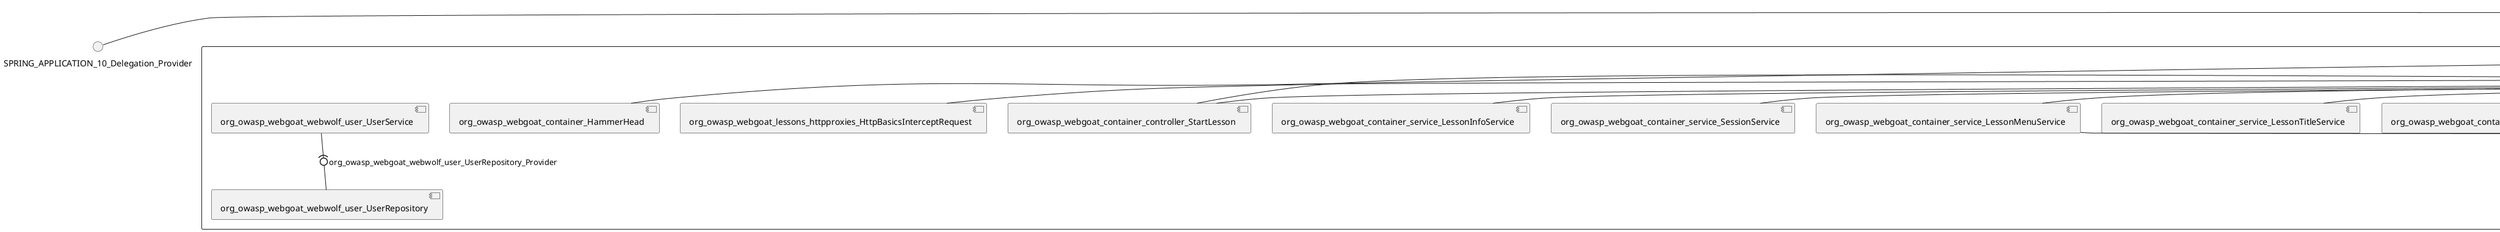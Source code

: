 @startuml
skinparam fixCircleLabelOverlapping true
skinparam componentStyle uml2
() SPRING_APPLICATION_10_Delegation_Provider
() SPRING_APPLICATION_11_Delegation_Provider
() SPRING_APPLICATION_12_Delegation_Provider
() SPRING_APPLICATION_13_Delegation_Provider
() SPRING_APPLICATION_14_Delegation_Provider
() SPRING_APPLICATION_15_Delegation_Provider
() SPRING_APPLICATION_16_Delegation_Provider
() SPRING_APPLICATION_2_Delegation_Provider
() SPRING_APPLICATION_3_Delegation_Provider
() SPRING_APPLICATION_4_Delegation_Provider
() SPRING_APPLICATION_5_Delegation_Provider
() SPRING_APPLICATION_6_Delegation_Provider
() SPRING_APPLICATION_7_Delegation_Provider
() SPRING_APPLICATION_8_Delegation_Provider
() SPRING_APPLICATION_9_Delegation_Provider
() SPRING_APPLICATION_BypassRestrictions_FieldRestrictions_POST_Delegation_Provider
() SPRING_APPLICATION_BypassRestrictions_frontendValidation_POST_Delegation_Provider
() SPRING_APPLICATION_ChromeDevTools_dummy_POST_Delegation_Provider
() SPRING_APPLICATION_ChromeDevTools_network_POST_Delegation_Provider
() SPRING_APPLICATION_CrossSiteScriptingStored_stored_xss_POST_Delegation_Provider
() SPRING_APPLICATION_CrossSiteScriptingStored_stored_xss_follow_up_POST_Delegation_Provider
() SPRING_APPLICATION_CrossSiteScripting_attack1_POST_Delegation_Provider
() SPRING_APPLICATION_CrossSiteScripting_attack3_POST_Delegation_Provider
() SPRING_APPLICATION_CrossSiteScripting_attack4_POST_Delegation_Provider
() SPRING_APPLICATION_CrossSiteScripting_attack5a_GET_Delegation_Provider
() SPRING_APPLICATION_CrossSiteScripting_attack6a_POST_Delegation_Provider
() SPRING_APPLICATION_CrossSiteScripting_dom_follow_up_POST_Delegation_Provider
() SPRING_APPLICATION_CrossSiteScripting_phone_home_xss_POST_Delegation_Provider
() SPRING_APPLICATION_CrossSiteScripting_quiz_GET_POST_Delegation_Provider
() SPRING_APPLICATION_Delegation_Provider
() SPRING_APPLICATION_GET_10_Delegation_Provider
() SPRING_APPLICATION_GET_11_Delegation_Provider
() SPRING_APPLICATION_GET_2_Delegation_Provider
() SPRING_APPLICATION_GET_3_Delegation_Provider
() SPRING_APPLICATION_GET_4_Delegation_Provider
() SPRING_APPLICATION_GET_5_Delegation_Provider
() SPRING_APPLICATION_GET_6_Delegation_Provider
() SPRING_APPLICATION_GET_7_Delegation_Provider
() SPRING_APPLICATION_GET_8_Delegation_Provider
() SPRING_APPLICATION_GET_9_Delegation_Provider
() SPRING_APPLICATION_GET_Delegation_Provider
() SPRING_APPLICATION_HtmlTampering_task_POST_Delegation_Provider
() SPRING_APPLICATION_HttpBasics_attack1_POST_Delegation_Provider
() SPRING_APPLICATION_HttpBasics_attack2_POST_Delegation_Provider
() SPRING_APPLICATION_IDOR_diff_attributes_POST_Delegation_Provider
() SPRING_APPLICATION_IDOR_login_POST_Delegation_Provider
() SPRING_APPLICATION_IDOR_profile_alt_path_POST_Delegation_Provider
() SPRING_APPLICATION_InsecureDeserialization_task_POST_Delegation_Provider
() SPRING_APPLICATION_InsecureLogin_Delegation_Provider
() SPRING_APPLICATION_JWT_decode_POST_Delegation_Provider
() SPRING_APPLICATION_JWT_jku_Delegation_Provider
() SPRING_APPLICATION_JWT_kid_Delegation_Provider
() SPRING_APPLICATION_JWT_quiz_GET_POST_Delegation_Provider
() SPRING_APPLICATION_JWT_refresh_Delegation_Provider
() SPRING_APPLICATION_JWT_secret_POST_Delegation_Provider
() SPRING_APPLICATION_JWT_votings_Delegation_Provider
() SPRING_APPLICATION_LogSpoofing_log_bleeding_POST_Delegation_Provider
() SPRING_APPLICATION_LogSpoofing_log_spoofing_POST_Delegation_Provider
() SPRING_APPLICATION_POST_10_Delegation_Provider
() SPRING_APPLICATION_POST_11_Delegation_Provider
() SPRING_APPLICATION_POST_12_Delegation_Provider
() SPRING_APPLICATION_POST_13_Delegation_Provider
() SPRING_APPLICATION_POST_14_Delegation_Provider
() SPRING_APPLICATION_POST_15_Delegation_Provider
() SPRING_APPLICATION_POST_16_Delegation_Provider
() SPRING_APPLICATION_POST_17_Delegation_Provider
() SPRING_APPLICATION_POST_18_Delegation_Provider
() SPRING_APPLICATION_POST_2_Delegation_Provider
() SPRING_APPLICATION_POST_3_Delegation_Provider
() SPRING_APPLICATION_POST_4_Delegation_Provider
() SPRING_APPLICATION_POST_5_Delegation_Provider
() SPRING_APPLICATION_POST_6_Delegation_Provider
() SPRING_APPLICATION_POST_7_Delegation_Provider
() SPRING_APPLICATION_POST_8_Delegation_Provider
() SPRING_APPLICATION_POST_9_Delegation_Provider
() SPRING_APPLICATION_POST_Delegation_Provider
() SPRING_APPLICATION_PUT_Delegation_Provider
() SPRING_APPLICATION_PasswordReset_ForgotPassword_create_password_reset_link_POST_Delegation_Provider
() SPRING_APPLICATION_PasswordReset_SecurityQuestions_POST_Delegation_Provider
() SPRING_APPLICATION_PasswordReset_reset_Delegation_Provider
() SPRING_APPLICATION_PasswordReset_simple_mail_reset_POST_Delegation_Provider
() SPRING_APPLICATION_PathTraversal_profile_picture_GET_Delegation_Provider
() SPRING_APPLICATION_PathTraversal_profile_picture_fix_GET_Delegation_Provider
() SPRING_APPLICATION_PathTraversal_profile_upload_POST_Delegation_Provider
() SPRING_APPLICATION_PathTraversal_profile_upload_fix_POST_Delegation_Provider
() SPRING_APPLICATION_PathTraversal_profile_upload_remove_user_input_POST_Delegation_Provider
() SPRING_APPLICATION_PathTraversal_random_POST_Delegation_Provider
() SPRING_APPLICATION_PathTraversal_random_picture_GET_Delegation_Provider
() SPRING_APPLICATION_PathTraversal_zip_slip_Delegation_Provider
() SPRING_APPLICATION_SSRF_task1_POST_Delegation_Provider
() SPRING_APPLICATION_SSRF_task2_POST_Delegation_Provider
() SPRING_APPLICATION_SecurePasswords_assignment_POST_Delegation_Provider
() SPRING_APPLICATION_SqlInjectionAdvanced_attack6a_POST_Delegation_Provider
() SPRING_APPLICATION_SqlInjectionAdvanced_attack6b_POST_Delegation_Provider
() SPRING_APPLICATION_SqlInjectionAdvanced_challenge_Login_POST_Delegation_Provider
() SPRING_APPLICATION_SqlInjectionAdvanced_challenge_PUT_Delegation_Provider
() SPRING_APPLICATION_SqlInjectionAdvanced_quiz_GET_POST_Delegation_Provider
() SPRING_APPLICATION_SqlInjectionMitigations_attack10a_POST_Delegation_Provider
() SPRING_APPLICATION_SqlInjectionMitigations_attack10b_POST_Delegation_Provider
() SPRING_APPLICATION_SqlInjectionMitigations_attack12a_POST_Delegation_Provider
() SPRING_APPLICATION_SqlInjectionMitigations_servers_GET_Delegation_Provider
() SPRING_APPLICATION_SqlInjection_assignment5a_POST_Delegation_Provider
() SPRING_APPLICATION_SqlInjection_assignment5b_POST_Delegation_Provider
() SPRING_APPLICATION_SqlInjection_attack10_POST_Delegation_Provider
() SPRING_APPLICATION_SqlInjection_attack2_POST_Delegation_Provider
() SPRING_APPLICATION_SqlInjection_attack3_POST_Delegation_Provider
() SPRING_APPLICATION_SqlInjection_attack4_POST_Delegation_Provider
() SPRING_APPLICATION_SqlInjection_attack5_POST_Delegation_Provider
() SPRING_APPLICATION_SqlInjection_attack8_POST_Delegation_Provider
() SPRING_APPLICATION_SqlInjection_attack9_POST_Delegation_Provider
() SPRING_APPLICATION_SqlOnlyInputValidationOnKeywords_attack_POST_Delegation_Provider
() SPRING_APPLICATION_SqlOnlyInputValidation_attack_POST_Delegation_Provider
() SPRING_APPLICATION_VulnerableComponents_attack1_POST_Delegation_Provider
() SPRING_APPLICATION_WebWolf_GET_Delegation_Provider
() SPRING_APPLICATION_WebWolf_landing_Delegation_Provider
() SPRING_APPLICATION_WebWolf_mail_Delegation_Provider
() SPRING_APPLICATION_challenge_1_POST_Delegation_Provider
() SPRING_APPLICATION_challenge_5_POST_Delegation_Provider
() SPRING_APPLICATION_challenge_7_Delegation_Provider
() SPRING_APPLICATION_challenge_8_Delegation_Provider
() SPRING_APPLICATION_challenge_logo_Delegation_Provider
() SPRING_APPLICATION_cia_quiz_GET_POST_Delegation_Provider
() SPRING_APPLICATION_clientSideFiltering_attack1_POST_Delegation_Provider
() SPRING_APPLICATION_clientSideFiltering_challenge_store_coupons_GET_Delegation_Provider
() SPRING_APPLICATION_clientSideFiltering_getItForFree_POST_Delegation_Provider
() SPRING_APPLICATION_clientSideFiltering_salaries_GET_Delegation_Provider
() SPRING_APPLICATION_crypto_encoding_basic_auth_POST_Delegation_Provider
() SPRING_APPLICATION_crypto_encoding_xor_POST_Delegation_Provider
() SPRING_APPLICATION_crypto_hashing_POST_Delegation_Provider
() SPRING_APPLICATION_crypto_secure_defaults_POST_Delegation_Provider
() SPRING_APPLICATION_crypto_signing_verify_POST_Delegation_Provider
() SPRING_APPLICATION_csrf_feedback_message_POST_Delegation_Provider
() SPRING_APPLICATION_csrf_review_POST_Delegation_Provider
() SPRING_APPLICATION_files_GET_Delegation_Provider
() SPRING_APPLICATION_fileupload_POST_Delegation_Provider
() SPRING_APPLICATION_jwt_Delegation_Provider
() SPRING_APPLICATION_landing_Delegation_Provider
() SPRING_APPLICATION_lesson_template_Delegation_Provider
() SPRING_APPLICATION_login_oauth_mvc_GET_Delegation_Provider
() SPRING_APPLICATION_mail_DELETE_GET_POST_Delegation_Provider
() SPRING_APPLICATION_register_mvc_POST_Delegation_Provider
() SPRING_APPLICATION_registration_GET_Delegation_Provider
() SPRING_APPLICATION_requests_GET_Delegation_Provider
() SPRING_APPLICATION_scoreboard_data_GET_Delegation_Provider
() SPRING_APPLICATION_server_directory_GET_Delegation_Provider
() SPRING_APPLICATION_service_debug_labels_mvc_Delegation_Provider
() SPRING_APPLICATION_service_lessonoverview_mvc_Delegation_Provider
() SPRING_APPLICATION_xxe_comments_GET_Delegation_Provider
rectangle System {
[org_owasp_webgoat_container_HammerHead] [[webgoat-webgoat.repository#_Gcv5WGkhEe-HMb5W95g4mw]]
[org_owasp_webgoat_container_WebWolfRedirect] [[webgoat-webgoat.repository#_Gcv5WGkhEe-HMb5W95g4mw]]
[org_owasp_webgoat_container_controller_StartLesson] [[webgoat-webgoat.repository#_Gcv5WGkhEe-HMb5W95g4mw]]
[org_owasp_webgoat_container_controller_Welcome] [[webgoat-webgoat.repository#_Gcv5WGkhEe-HMb5W95g4mw]]
[org_owasp_webgoat_container_i18n_PluginMessages_Provider] [[webgoat-webgoat.repository#_Gcv5WGkhEe-HMb5W95g4mw]]
[org_owasp_webgoat_container_report_ReportCardController] [[webgoat-webgoat.repository#_Gcv5WGkhEe-HMb5W95g4mw]]
[org_owasp_webgoat_container_service_EnvironmentService] [[webgoat-webgoat.repository#_Gcv5WGkhEe-HMb5W95g4mw]]
[org_owasp_webgoat_container_service_HintService] [[webgoat-webgoat.repository#_Gcv5WGkhEe-HMb5W95g4mw]]
[org_owasp_webgoat_container_service_LabelDebugService] [[webgoat-webgoat.repository#_Gcv5WGkhEe-HMb5W95g4mw]]
[org_owasp_webgoat_container_service_LabelService] [[webgoat-webgoat.repository#_Gcv5WGkhEe-HMb5W95g4mw]]
[org_owasp_webgoat_container_service_LessonInfoService] [[webgoat-webgoat.repository#_Gcv5WGkhEe-HMb5W95g4mw]]
[org_owasp_webgoat_container_service_LessonMenuService] [[webgoat-webgoat.repository#_Gcv5WGkhEe-HMb5W95g4mw]]
[org_owasp_webgoat_container_service_LessonProgressService] [[webgoat-webgoat.repository#_Gcv5WGkhEe-HMb5W95g4mw]]
[org_owasp_webgoat_container_service_LessonTitleService] [[webgoat-webgoat.repository#_Gcv5WGkhEe-HMb5W95g4mw]]
[org_owasp_webgoat_container_service_RestartLessonService] [[webgoat-webgoat.repository#_Gcv5WGkhEe-HMb5W95g4mw]]
[org_owasp_webgoat_container_service_SessionService] [[webgoat-webgoat.repository#_Gcv5WGkhEe-HMb5W95g4mw]]
[org_owasp_webgoat_container_session_UserSessionData_Provider] [[webgoat-webgoat.repository#_Gcv5WGkhEe-HMb5W95g4mw]]
[org_owasp_webgoat_container_session_WebSession_Provider] [[webgoat-webgoat.repository#_Gcv5WGkhEe-HMb5W95g4mw]]
[org_owasp_webgoat_container_users_RegistrationController] [[webgoat-webgoat.repository#_Gcv5WGkhEe-HMb5W95g4mw]]
[org_owasp_webgoat_container_users_Scoreboard] [[webgoat-webgoat.repository#_Gcv5WGkhEe-HMb5W95g4mw]]
[org_owasp_webgoat_container_users_UserProgressRepository] [[webgoat-webgoat.repository#_Gcv5WGkhEe-HMb5W95g4mw]]
[org_owasp_webgoat_container_users_UserRepository] [[webgoat-webgoat.repository#_Gcv5WGkhEe-HMb5W95g4mw]]
[org_owasp_webgoat_container_users_UserService] [[webgoat-webgoat.repository#_Gcv5WGkhEe-HMb5W95g4mw]]
[org_owasp_webgoat_lessons_authbypass_VerifyAccount] [[webgoat-webgoat.repository#_Gcv5WGkhEe-HMb5W95g4mw]]
[org_owasp_webgoat_lessons_bypassrestrictions_BypassRestrictionsFieldRestrictions] [[webgoat-webgoat.repository#_Gcv5WGkhEe-HMb5W95g4mw]]
[org_owasp_webgoat_lessons_bypassrestrictions_BypassRestrictionsFrontendValidation] [[webgoat-webgoat.repository#_Gcv5WGkhEe-HMb5W95g4mw]]
[org_owasp_webgoat_lessons_challenges_FlagController] [[webgoat-webgoat.repository#_Gcv5WGkhEe-HMb5W95g4mw]]
[org_owasp_webgoat_lessons_challenges_challenge1_Assignment1] [[webgoat-webgoat.repository#_Gcv5WGkhEe-HMb5W95g4mw]]
[org_owasp_webgoat_lessons_challenges_challenge1_ImageServlet] [[webgoat-webgoat.repository#_Gcv5WGkhEe-HMb5W95g4mw]]
[org_owasp_webgoat_lessons_challenges_challenge5_Assignment5] [[webgoat-webgoat.repository#_Gcv5WGkhEe-HMb5W95g4mw]]
[org_owasp_webgoat_lessons_challenges_challenge7_Assignment7] [[webgoat-webgoat.repository#_Gcv5WGkhEe-HMb5W95g4mw]]
[org_owasp_webgoat_lessons_challenges_challenge8_Assignment8] [[webgoat-webgoat.repository#_Gcv5WGkhEe-HMb5W95g4mw]]
[org_owasp_webgoat_lessons_chromedevtools_NetworkDummy] [[webgoat-webgoat.repository#_Gcv5WGkhEe-HMb5W95g4mw]]
[org_owasp_webgoat_lessons_chromedevtools_NetworkLesson] [[webgoat-webgoat.repository#_Gcv5WGkhEe-HMb5W95g4mw]]
[org_owasp_webgoat_lessons_cia_CIAQuiz] [[webgoat-webgoat.repository#_Gcv5WGkhEe-HMb5W95g4mw]]
[org_owasp_webgoat_lessons_clientsidefiltering_ClientSideFilteringAssignment] [[webgoat-webgoat.repository#_Gcv5WGkhEe-HMb5W95g4mw]]
[org_owasp_webgoat_lessons_clientsidefiltering_ClientSideFilteringFreeAssignment] [[webgoat-webgoat.repository#_Gcv5WGkhEe-HMb5W95g4mw]]
[org_owasp_webgoat_lessons_clientsidefiltering_Salaries] [[webgoat-webgoat.repository#_Gcv5WGkhEe-HMb5W95g4mw]]
[org_owasp_webgoat_lessons_clientsidefiltering_ShopEndpoint] [[webgoat-webgoat.repository#_Gcv5WGkhEe-HMb5W95g4mw]]
[org_owasp_webgoat_lessons_cryptography_EncodingAssignment] [[webgoat-webgoat.repository#_Gcv5WGkhEe-HMb5W95g4mw]]
[org_owasp_webgoat_lessons_cryptography_HashingAssignment] [[webgoat-webgoat.repository#_Gcv5WGkhEe-HMb5W95g4mw]]
[org_owasp_webgoat_lessons_cryptography_SecureDefaultsAssignment] [[webgoat-webgoat.repository#_Gcv5WGkhEe-HMb5W95g4mw]]
[org_owasp_webgoat_lessons_cryptography_SigningAssignment] [[webgoat-webgoat.repository#_Gcv5WGkhEe-HMb5W95g4mw]]
[org_owasp_webgoat_lessons_cryptography_XOREncodingAssignment] [[webgoat-webgoat.repository#_Gcv5WGkhEe-HMb5W95g4mw]]
[org_owasp_webgoat_lessons_csrf_CSRFConfirmFlag1] [[webgoat-webgoat.repository#_Gcv5WGkhEe-HMb5W95g4mw]]
[org_owasp_webgoat_lessons_csrf_CSRFFeedback] [[webgoat-webgoat.repository#_Gcv5WGkhEe-HMb5W95g4mw]]
[org_owasp_webgoat_lessons_csrf_CSRFGetFlag] [[webgoat-webgoat.repository#_Gcv5WGkhEe-HMb5W95g4mw]]
[org_owasp_webgoat_lessons_csrf_CSRFLogin] [[webgoat-webgoat.repository#_Gcv5WGkhEe-HMb5W95g4mw]]
[org_owasp_webgoat_lessons_csrf_ForgedReviews] [[webgoat-webgoat.repository#_Gcv5WGkhEe-HMb5W95g4mw]]
[org_owasp_webgoat_lessons_csrf_ObjectMapper_Provider] [[webgoat-webgoat.repository#_Gcv5WGkhEe-HMb5W95g4mw]]
[org_owasp_webgoat_lessons_deserialization_InsecureDeserializationTask] [[webgoat-webgoat.repository#_Gcv5WGkhEe-HMb5W95g4mw]]
[org_owasp_webgoat_lessons_hijacksession_HijackSessionAssignment] [[webgoat-webgoat.repository#_Gcv5WGkhEe-HMb5W95g4mw]]
[org_owasp_webgoat_lessons_hijacksession_cas_HijackSessionAuthenticationProvider] [[webgoat-webgoat.repository#_Gcv5WGkhEe-HMb5W95g4mw]]
[org_owasp_webgoat_lessons_htmltampering_HtmlTamperingTask] [[webgoat-webgoat.repository#_Gcv5WGkhEe-HMb5W95g4mw]]
[org_owasp_webgoat_lessons_httpbasics_HttpBasicsLesson] [[webgoat-webgoat.repository#_Gcv5WGkhEe-HMb5W95g4mw]]
[org_owasp_webgoat_lessons_httpbasics_HttpBasicsQuiz] [[webgoat-webgoat.repository#_Gcv5WGkhEe-HMb5W95g4mw]]
[org_owasp_webgoat_lessons_httpproxies_HttpBasicsInterceptRequest] [[webgoat-webgoat.repository#_Gcv5WGkhEe-HMb5W95g4mw]]
[org_owasp_webgoat_lessons_idor_IDORDiffAttributes] [[webgoat-webgoat.repository#_Gcv5WGkhEe-HMb5W95g4mw]]
[org_owasp_webgoat_lessons_idor_IDOREditOtherProfile] [[webgoat-webgoat.repository#_Gcv5WGkhEe-HMb5W95g4mw]]
[org_owasp_webgoat_lessons_idor_IDORLogin] [[webgoat-webgoat.repository#_Gcv5WGkhEe-HMb5W95g4mw]]
[org_owasp_webgoat_lessons_idor_IDORViewOtherProfile] [[webgoat-webgoat.repository#_Gcv5WGkhEe-HMb5W95g4mw]]
[org_owasp_webgoat_lessons_idor_IDORViewOwnProfile] [[webgoat-webgoat.repository#_Gcv5WGkhEe-HMb5W95g4mw]]
[org_owasp_webgoat_lessons_idor_IDORViewOwnProfileAltUrl] [[webgoat-webgoat.repository#_Gcv5WGkhEe-HMb5W95g4mw]]
[org_owasp_webgoat_lessons_insecurelogin_InsecureLoginTask] [[webgoat-webgoat.repository#_Gcv5WGkhEe-HMb5W95g4mw]]
[org_owasp_webgoat_lessons_jwt_JWTDecodeEndpoint] [[webgoat-webgoat.repository#_Gcv5WGkhEe-HMb5W95g4mw]]
[org_owasp_webgoat_lessons_jwt_JWTQuiz] [[webgoat-webgoat.repository#_Gcv5WGkhEe-HMb5W95g4mw]]
[org_owasp_webgoat_lessons_jwt_JWTRefreshEndpoint] [[webgoat-webgoat.repository#_Gcv5WGkhEe-HMb5W95g4mw]]
[org_owasp_webgoat_lessons_jwt_JWTSecretKeyEndpoint] [[webgoat-webgoat.repository#_Gcv5WGkhEe-HMb5W95g4mw]]
[org_owasp_webgoat_lessons_jwt_JWTVotesEndpoint] [[webgoat-webgoat.repository#_Gcv5WGkhEe-HMb5W95g4mw]]
[org_owasp_webgoat_lessons_jwt_claimmisuse_JWTHeaderJKUEndpoint] [[webgoat-webgoat.repository#_Gcv5WGkhEe-HMb5W95g4mw]]
[org_owasp_webgoat_lessons_jwt_claimmisuse_JWTHeaderKIDEndpoint] [[webgoat-webgoat.repository#_Gcv5WGkhEe-HMb5W95g4mw]]
[org_owasp_webgoat_lessons_lessontemplate_SampleAttack] [[webgoat-webgoat.repository#_Gcv5WGkhEe-HMb5W95g4mw]]
[org_owasp_webgoat_lessons_logging_LogBleedingTask] [[webgoat-webgoat.repository#_Gcv5WGkhEe-HMb5W95g4mw]]
[org_owasp_webgoat_lessons_logging_LogSpoofingTask] [[webgoat-webgoat.repository#_Gcv5WGkhEe-HMb5W95g4mw]]
[org_owasp_webgoat_lessons_missingac_MissingFunctionACHiddenMenus] [[webgoat-webgoat.repository#_Gcv5WGkhEe-HMb5W95g4mw]]
[org_owasp_webgoat_lessons_missingac_MissingFunctionACUsers] [[webgoat-webgoat.repository#_Gcv5WGkhEe-HMb5W95g4mw]]
[org_owasp_webgoat_lessons_missingac_MissingFunctionACYourHash] [[webgoat-webgoat.repository#_Gcv5WGkhEe-HMb5W95g4mw]]
[org_owasp_webgoat_lessons_missingac_MissingFunctionACYourHashAdmin] [[webgoat-webgoat.repository#_Gcv5WGkhEe-HMb5W95g4mw]]
[org_owasp_webgoat_lessons_passwordreset_QuestionsAssignment] [[webgoat-webgoat.repository#_Gcv5WGkhEe-HMb5W95g4mw]]
[org_owasp_webgoat_lessons_passwordreset_ResetLinkAssignment] [[webgoat-webgoat.repository#_Gcv5WGkhEe-HMb5W95g4mw]]
[org_owasp_webgoat_lessons_passwordreset_ResetLinkAssignmentForgotPassword] [[webgoat-webgoat.repository#_Gcv5WGkhEe-HMb5W95g4mw]]
[org_owasp_webgoat_lessons_passwordreset_SecurityQuestionAssignment] [[webgoat-webgoat.repository#_Gcv5WGkhEe-HMb5W95g4mw]]
[org_owasp_webgoat_lessons_passwordreset_SimpleMailAssignment] [[webgoat-webgoat.repository#_Gcv5WGkhEe-HMb5W95g4mw]]
[org_owasp_webgoat_lessons_passwordreset_TriedQuestions] [[webgoat-webgoat.repository#_Gcv5WGkhEe-HMb5W95g4mw]]
[org_owasp_webgoat_lessons_pathtraversal_ProfileUpload] [[webgoat-webgoat.repository#_Gcv5WGkhEe-HMb5W95g4mw]]
[org_owasp_webgoat_lessons_pathtraversal_ProfileUploadFix] [[webgoat-webgoat.repository#_Gcv5WGkhEe-HMb5W95g4mw]]
[org_owasp_webgoat_lessons_pathtraversal_ProfileUploadRemoveUserInput] [[webgoat-webgoat.repository#_Gcv5WGkhEe-HMb5W95g4mw]]
[org_owasp_webgoat_lessons_pathtraversal_ProfileUploadRetrieval] [[webgoat-webgoat.repository#_Gcv5WGkhEe-HMb5W95g4mw]]
[org_owasp_webgoat_lessons_pathtraversal_ProfileZipSlip] [[webgoat-webgoat.repository#_Gcv5WGkhEe-HMb5W95g4mw]]
[org_owasp_webgoat_lessons_securepasswords_SecurePasswordsAssignment] [[webgoat-webgoat.repository#_Gcv5WGkhEe-HMb5W95g4mw]]
[org_owasp_webgoat_lessons_spoofcookie_SpoofCookieAssignment] [[webgoat-webgoat.repository#_Gcv5WGkhEe-HMb5W95g4mw]]
[org_owasp_webgoat_lessons_sqlinjection_advanced_SqlInjectionChallenge] [[webgoat-webgoat.repository#_Gcv5WGkhEe-HMb5W95g4mw]]
[org_owasp_webgoat_lessons_sqlinjection_advanced_SqlInjectionChallengeLogin] [[webgoat-webgoat.repository#_Gcv5WGkhEe-HMb5W95g4mw]]
[org_owasp_webgoat_lessons_sqlinjection_advanced_SqlInjectionLesson6a] [[webgoat-webgoat.repository#_Gcv5WGkhEe-HMb5W95g4mw]]
[org_owasp_webgoat_lessons_sqlinjection_advanced_SqlInjectionLesson6b] [[webgoat-webgoat.repository#_Gcv5WGkhEe-HMb5W95g4mw]]
[org_owasp_webgoat_lessons_sqlinjection_advanced_SqlInjectionQuiz] [[webgoat-webgoat.repository#_Gcv5WGkhEe-HMb5W95g4mw]]
[org_owasp_webgoat_lessons_sqlinjection_introduction_SqlInjectionLesson10] [[webgoat-webgoat.repository#_Gcv5WGkhEe-HMb5W95g4mw]]
[org_owasp_webgoat_lessons_sqlinjection_introduction_SqlInjectionLesson2] [[webgoat-webgoat.repository#_Gcv5WGkhEe-HMb5W95g4mw]]
[org_owasp_webgoat_lessons_sqlinjection_introduction_SqlInjectionLesson3] [[webgoat-webgoat.repository#_Gcv5WGkhEe-HMb5W95g4mw]]
[org_owasp_webgoat_lessons_sqlinjection_introduction_SqlInjectionLesson4] [[webgoat-webgoat.repository#_Gcv5WGkhEe-HMb5W95g4mw]]
[org_owasp_webgoat_lessons_sqlinjection_introduction_SqlInjectionLesson5] [[webgoat-webgoat.repository#_Gcv5WGkhEe-HMb5W95g4mw]]
[org_owasp_webgoat_lessons_sqlinjection_introduction_SqlInjectionLesson5a] [[webgoat-webgoat.repository#_Gcv5WGkhEe-HMb5W95g4mw]]
[org_owasp_webgoat_lessons_sqlinjection_introduction_SqlInjectionLesson5b] [[webgoat-webgoat.repository#_Gcv5WGkhEe-HMb5W95g4mw]]
[org_owasp_webgoat_lessons_sqlinjection_introduction_SqlInjectionLesson8] [[webgoat-webgoat.repository#_Gcv5WGkhEe-HMb5W95g4mw]]
[org_owasp_webgoat_lessons_sqlinjection_introduction_SqlInjectionLesson9] [[webgoat-webgoat.repository#_Gcv5WGkhEe-HMb5W95g4mw]]
[org_owasp_webgoat_lessons_sqlinjection_mitigation_Servers] [[webgoat-webgoat.repository#_Gcv5WGkhEe-HMb5W95g4mw]]
[org_owasp_webgoat_lessons_sqlinjection_mitigation_SqlInjectionLesson10a] [[webgoat-webgoat.repository#_Gcv5WGkhEe-HMb5W95g4mw]]
[org_owasp_webgoat_lessons_sqlinjection_mitigation_SqlInjectionLesson10b] [[webgoat-webgoat.repository#_Gcv5WGkhEe-HMb5W95g4mw]]
[org_owasp_webgoat_lessons_sqlinjection_mitigation_SqlInjectionLesson13] [[webgoat-webgoat.repository#_Gcv5WGkhEe-HMb5W95g4mw]]
[org_owasp_webgoat_lessons_sqlinjection_mitigation_SqlOnlyInputValidation] [[webgoat-webgoat.repository#_Gcv5WGkhEe-HMb5W95g4mw]]
[org_owasp_webgoat_lessons_sqlinjection_mitigation_SqlOnlyInputValidationOnKeywords] [[webgoat-webgoat.repository#_Gcv5WGkhEe-HMb5W95g4mw]]
[org_owasp_webgoat_lessons_ssrf_SSRFTask1] [[webgoat-webgoat.repository#_Gcv5WGkhEe-HMb5W95g4mw]]
[org_owasp_webgoat_lessons_ssrf_SSRFTask2] [[webgoat-webgoat.repository#_Gcv5WGkhEe-HMb5W95g4mw]]
[org_owasp_webgoat_lessons_vulnerablecomponents_VulnerableComponentsLesson] [[webgoat-webgoat.repository#_Gcv5WGkhEe-HMb5W95g4mw]]
[org_owasp_webgoat_lessons_webwolfintroduction_LandingAssignment] [[webgoat-webgoat.repository#_Gcv5WGkhEe-HMb5W95g4mw]]
[org_owasp_webgoat_lessons_webwolfintroduction_MailAssignment] [[webgoat-webgoat.repository#_Gcv5WGkhEe-HMb5W95g4mw]]
[org_owasp_webgoat_lessons_xss_CrossSiteScriptingLesson1] [[webgoat-webgoat.repository#_Gcv5WGkhEe-HMb5W95g4mw]]
[org_owasp_webgoat_lessons_xss_CrossSiteScriptingLesson3] [[webgoat-webgoat.repository#_Gcv5WGkhEe-HMb5W95g4mw]]
[org_owasp_webgoat_lessons_xss_CrossSiteScriptingLesson4] [[webgoat-webgoat.repository#_Gcv5WGkhEe-HMb5W95g4mw]]
[org_owasp_webgoat_lessons_xss_CrossSiteScriptingLesson5a] [[webgoat-webgoat.repository#_Gcv5WGkhEe-HMb5W95g4mw]]
[org_owasp_webgoat_lessons_xss_CrossSiteScriptingLesson6a] [[webgoat-webgoat.repository#_Gcv5WGkhEe-HMb5W95g4mw]]
[org_owasp_webgoat_lessons_xss_CrossSiteScriptingQuiz] [[webgoat-webgoat.repository#_Gcv5WGkhEe-HMb5W95g4mw]]
[org_owasp_webgoat_lessons_xss_DOMCrossSiteScripting] [[webgoat-webgoat.repository#_Gcv5WGkhEe-HMb5W95g4mw]]
[org_owasp_webgoat_lessons_xss_DOMCrossSiteScriptingVerifier] [[webgoat-webgoat.repository#_Gcv5WGkhEe-HMb5W95g4mw]]
[org_owasp_webgoat_lessons_xss_stored_StoredCrossSiteScriptingVerifier] [[webgoat-webgoat.repository#_Gcv5WGkhEe-HMb5W95g4mw]]
[org_owasp_webgoat_lessons_xss_stored_StoredXssComments] [[webgoat-webgoat.repository#_Gcv5WGkhEe-HMb5W95g4mw]]
[org_owasp_webgoat_lessons_xxe_BlindSendFileAssignment] [[webgoat-webgoat.repository#_Gcv5WGkhEe-HMb5W95g4mw]]
[org_owasp_webgoat_lessons_xxe_CommentsCache] [[webgoat-webgoat.repository#_Gcv5WGkhEe-HMb5W95g4mw]]
[org_owasp_webgoat_lessons_xxe_CommentsEndpoint] [[webgoat-webgoat.repository#_Gcv5WGkhEe-HMb5W95g4mw]]
[org_owasp_webgoat_lessons_xxe_ContentTypeAssignment] [[webgoat-webgoat.repository#_Gcv5WGkhEe-HMb5W95g4mw]]
[org_owasp_webgoat_lessons_xxe_SimpleXXE] [[webgoat-webgoat.repository#_Gcv5WGkhEe-HMb5W95g4mw]]
[org_owasp_webgoat_webwolf_FileServer] [[webgoat-webgoat.repository#_Gcv5WGkhEe-HMb5W95g4mw]]
[org_owasp_webgoat_webwolf_jwt_JWTController] [[webgoat-webgoat.repository#_Gcv5WGkhEe-HMb5W95g4mw]]
[org_owasp_webgoat_webwolf_mailbox_MailboxController] [[webgoat-webgoat.repository#_Gcv5WGkhEe-HMb5W95g4mw]]
[org_owasp_webgoat_webwolf_mailbox_MailboxRepository] [[webgoat-webgoat.repository#_Gcv5WGkhEe-HMb5W95g4mw]]
[org_owasp_webgoat_webwolf_requests_LandingPage] [[webgoat-webgoat.repository#_Gcv5WGkhEe-HMb5W95g4mw]]
[org_owasp_webgoat_webwolf_requests_Requests] [[webgoat-webgoat.repository#_Gcv5WGkhEe-HMb5W95g4mw]]
[org_owasp_webgoat_webwolf_user_UserRepository] [[webgoat-webgoat.repository#_Gcv5WGkhEe-HMb5W95g4mw]]
[org_owasp_webgoat_webwolf_user_UserService] [[webgoat-webgoat.repository#_Gcv5WGkhEe-HMb5W95g4mw]]
port SPRING_APPLICATION_10_Provider
SPRING_APPLICATION_10_Delegation_Provider - SPRING_APPLICATION_10_Provider
SPRING_APPLICATION_10_Provider - [org_owasp_webgoat_container_controller_StartLesson]
port SPRING_APPLICATION_11_Provider
SPRING_APPLICATION_11_Delegation_Provider - SPRING_APPLICATION_11_Provider
SPRING_APPLICATION_11_Provider - [org_owasp_webgoat_container_HammerHead]
port SPRING_APPLICATION_12_Provider
SPRING_APPLICATION_12_Delegation_Provider - SPRING_APPLICATION_12_Provider
SPRING_APPLICATION_12_Provider - [org_owasp_webgoat_webwolf_FileServer]
port SPRING_APPLICATION_13_Provider
SPRING_APPLICATION_13_Delegation_Provider - SPRING_APPLICATION_13_Provider
SPRING_APPLICATION_13_Provider - [org_owasp_webgoat_lessons_httpproxies_HttpBasicsInterceptRequest]
port SPRING_APPLICATION_14_Provider
SPRING_APPLICATION_14_Delegation_Provider - SPRING_APPLICATION_14_Provider
SPRING_APPLICATION_14_Provider - [org_owasp_webgoat_lessons_cryptography_SigningAssignment]
port SPRING_APPLICATION_15_Provider
SPRING_APPLICATION_15_Delegation_Provider - SPRING_APPLICATION_15_Provider
SPRING_APPLICATION_15_Provider - [org_owasp_webgoat_lessons_cryptography_HashingAssignment]
port SPRING_APPLICATION_16_Provider
SPRING_APPLICATION_16_Delegation_Provider - SPRING_APPLICATION_16_Provider
SPRING_APPLICATION_16_Provider - [org_owasp_webgoat_lessons_jwt_JWTSecretKeyEndpoint]
port SPRING_APPLICATION_2_Provider
SPRING_APPLICATION_2_Delegation_Provider - SPRING_APPLICATION_2_Provider
SPRING_APPLICATION_2_Provider - [org_owasp_webgoat_container_service_LessonInfoService]
port SPRING_APPLICATION_3_Provider
SPRING_APPLICATION_3_Delegation_Provider - SPRING_APPLICATION_3_Provider
SPRING_APPLICATION_3_Provider - [org_owasp_webgoat_container_service_LabelDebugService]
port SPRING_APPLICATION_4_Provider
SPRING_APPLICATION_4_Delegation_Provider - SPRING_APPLICATION_4_Provider
SPRING_APPLICATION_4_Provider - [org_owasp_webgoat_lessons_xxe_SimpleXXE]
port SPRING_APPLICATION_5_Provider
SPRING_APPLICATION_5_Delegation_Provider - SPRING_APPLICATION_5_Provider
SPRING_APPLICATION_5_Provider - [org_owasp_webgoat_container_service_SessionService]
port SPRING_APPLICATION_6_Provider
SPRING_APPLICATION_6_Delegation_Provider - SPRING_APPLICATION_6_Provider
SPRING_APPLICATION_6_Provider - [org_owasp_webgoat_container_service_LessonMenuService]
port SPRING_APPLICATION_7_Provider
SPRING_APPLICATION_7_Delegation_Provider - SPRING_APPLICATION_7_Provider
SPRING_APPLICATION_7_Provider - [org_owasp_webgoat_container_service_LessonTitleService]
port SPRING_APPLICATION_8_Provider
SPRING_APPLICATION_8_Delegation_Provider - SPRING_APPLICATION_8_Provider
SPRING_APPLICATION_8_Provider - [org_owasp_webgoat_container_service_RestartLessonService]
port SPRING_APPLICATION_9_Provider
SPRING_APPLICATION_9_Delegation_Provider - SPRING_APPLICATION_9_Provider
SPRING_APPLICATION_9_Provider - [org_owasp_webgoat_container_controller_StartLesson]
port SPRING_APPLICATION_BypassRestrictions_FieldRestrictions_POST_Provider
SPRING_APPLICATION_BypassRestrictions_FieldRestrictions_POST_Delegation_Provider - SPRING_APPLICATION_BypassRestrictions_FieldRestrictions_POST_Provider
SPRING_APPLICATION_BypassRestrictions_FieldRestrictions_POST_Provider - [org_owasp_webgoat_lessons_bypassrestrictions_BypassRestrictionsFieldRestrictions]
port SPRING_APPLICATION_BypassRestrictions_frontendValidation_POST_Provider
SPRING_APPLICATION_BypassRestrictions_frontendValidation_POST_Delegation_Provider - SPRING_APPLICATION_BypassRestrictions_frontendValidation_POST_Provider
SPRING_APPLICATION_BypassRestrictions_frontendValidation_POST_Provider - [org_owasp_webgoat_lessons_bypassrestrictions_BypassRestrictionsFrontendValidation]
port SPRING_APPLICATION_ChromeDevTools_dummy_POST_Provider
SPRING_APPLICATION_ChromeDevTools_dummy_POST_Delegation_Provider - SPRING_APPLICATION_ChromeDevTools_dummy_POST_Provider
SPRING_APPLICATION_ChromeDevTools_dummy_POST_Provider - [org_owasp_webgoat_lessons_chromedevtools_NetworkDummy]
port SPRING_APPLICATION_ChromeDevTools_network_POST_Provider
SPRING_APPLICATION_ChromeDevTools_network_POST_Delegation_Provider - SPRING_APPLICATION_ChromeDevTools_network_POST_Provider
SPRING_APPLICATION_ChromeDevTools_network_POST_Provider - [org_owasp_webgoat_lessons_chromedevtools_NetworkLesson]
port SPRING_APPLICATION_CrossSiteScriptingStored_stored_xss_POST_Provider
SPRING_APPLICATION_CrossSiteScriptingStored_stored_xss_POST_Delegation_Provider - SPRING_APPLICATION_CrossSiteScriptingStored_stored_xss_POST_Provider
SPRING_APPLICATION_CrossSiteScriptingStored_stored_xss_POST_Provider - [org_owasp_webgoat_lessons_xss_stored_StoredXssComments]
port SPRING_APPLICATION_CrossSiteScriptingStored_stored_xss_follow_up_POST_Provider
SPRING_APPLICATION_CrossSiteScriptingStored_stored_xss_follow_up_POST_Delegation_Provider - SPRING_APPLICATION_CrossSiteScriptingStored_stored_xss_follow_up_POST_Provider
SPRING_APPLICATION_CrossSiteScriptingStored_stored_xss_follow_up_POST_Provider - [org_owasp_webgoat_lessons_xss_stored_StoredCrossSiteScriptingVerifier]
port SPRING_APPLICATION_CrossSiteScripting_attack1_POST_Provider
SPRING_APPLICATION_CrossSiteScripting_attack1_POST_Delegation_Provider - SPRING_APPLICATION_CrossSiteScripting_attack1_POST_Provider
SPRING_APPLICATION_CrossSiteScripting_attack1_POST_Provider - [org_owasp_webgoat_lessons_xss_CrossSiteScriptingLesson1]
port SPRING_APPLICATION_CrossSiteScripting_attack3_POST_Provider
SPRING_APPLICATION_CrossSiteScripting_attack3_POST_Delegation_Provider - SPRING_APPLICATION_CrossSiteScripting_attack3_POST_Provider
SPRING_APPLICATION_CrossSiteScripting_attack3_POST_Provider - [org_owasp_webgoat_lessons_xss_CrossSiteScriptingLesson3]
port SPRING_APPLICATION_CrossSiteScripting_attack4_POST_Provider
SPRING_APPLICATION_CrossSiteScripting_attack4_POST_Delegation_Provider - SPRING_APPLICATION_CrossSiteScripting_attack4_POST_Provider
SPRING_APPLICATION_CrossSiteScripting_attack4_POST_Provider - [org_owasp_webgoat_lessons_xss_CrossSiteScriptingLesson4]
port SPRING_APPLICATION_CrossSiteScripting_attack5a_GET_Provider
SPRING_APPLICATION_CrossSiteScripting_attack5a_GET_Delegation_Provider - SPRING_APPLICATION_CrossSiteScripting_attack5a_GET_Provider
SPRING_APPLICATION_CrossSiteScripting_attack5a_GET_Provider - [org_owasp_webgoat_lessons_xss_CrossSiteScriptingLesson5a]
port SPRING_APPLICATION_CrossSiteScripting_attack6a_POST_Provider
SPRING_APPLICATION_CrossSiteScripting_attack6a_POST_Delegation_Provider - SPRING_APPLICATION_CrossSiteScripting_attack6a_POST_Provider
SPRING_APPLICATION_CrossSiteScripting_attack6a_POST_Provider - [org_owasp_webgoat_lessons_xss_CrossSiteScriptingLesson6a]
port SPRING_APPLICATION_CrossSiteScripting_dom_follow_up_POST_Provider
SPRING_APPLICATION_CrossSiteScripting_dom_follow_up_POST_Delegation_Provider - SPRING_APPLICATION_CrossSiteScripting_dom_follow_up_POST_Provider
SPRING_APPLICATION_CrossSiteScripting_dom_follow_up_POST_Provider - [org_owasp_webgoat_lessons_xss_DOMCrossSiteScriptingVerifier]
port SPRING_APPLICATION_CrossSiteScripting_phone_home_xss_POST_Provider
SPRING_APPLICATION_CrossSiteScripting_phone_home_xss_POST_Delegation_Provider - SPRING_APPLICATION_CrossSiteScripting_phone_home_xss_POST_Provider
SPRING_APPLICATION_CrossSiteScripting_phone_home_xss_POST_Provider - [org_owasp_webgoat_lessons_xss_DOMCrossSiteScripting]
port SPRING_APPLICATION_CrossSiteScripting_quiz_GET_POST_Provider
SPRING_APPLICATION_CrossSiteScripting_quiz_GET_POST_Delegation_Provider - SPRING_APPLICATION_CrossSiteScripting_quiz_GET_POST_Provider
SPRING_APPLICATION_CrossSiteScripting_quiz_GET_POST_Provider - [org_owasp_webgoat_lessons_xss_CrossSiteScriptingQuiz]
port SPRING_APPLICATION_Provider
SPRING_APPLICATION_Delegation_Provider - SPRING_APPLICATION_Provider
SPRING_APPLICATION_Provider - [org_owasp_webgoat_lessons_cryptography_HashingAssignment]
port SPRING_APPLICATION_GET_10_Provider
SPRING_APPLICATION_GET_10_Delegation_Provider - SPRING_APPLICATION_GET_10_Provider
SPRING_APPLICATION_GET_10_Provider - [org_owasp_webgoat_lessons_csrf_ForgedReviews]
port SPRING_APPLICATION_GET_11_Provider
SPRING_APPLICATION_GET_11_Delegation_Provider - SPRING_APPLICATION_GET_11_Provider
SPRING_APPLICATION_GET_11_Provider - [org_owasp_webgoat_container_service_LabelService]
port SPRING_APPLICATION_GET_2_Provider
SPRING_APPLICATION_GET_2_Delegation_Provider - SPRING_APPLICATION_GET_2_Provider
SPRING_APPLICATION_GET_2_Provider - [org_owasp_webgoat_lessons_idor_IDORViewOwnProfile]
port SPRING_APPLICATION_GET_3_Provider
SPRING_APPLICATION_GET_3_Delegation_Provider - SPRING_APPLICATION_GET_3_Provider
SPRING_APPLICATION_GET_3_Provider - [org_owasp_webgoat_lessons_idor_IDORViewOtherProfile]
port SPRING_APPLICATION_GET_4_Provider
SPRING_APPLICATION_GET_4_Delegation_Provider - SPRING_APPLICATION_GET_4_Provider
SPRING_APPLICATION_GET_4_Provider - [org_owasp_webgoat_lessons_missingac_MissingFunctionACUsers]
port SPRING_APPLICATION_GET_5_Provider
SPRING_APPLICATION_GET_5_Delegation_Provider - SPRING_APPLICATION_GET_5_Provider
SPRING_APPLICATION_GET_5_Provider - [org_owasp_webgoat_lessons_spoofcookie_SpoofCookieAssignment]
port SPRING_APPLICATION_GET_6_Provider
SPRING_APPLICATION_GET_6_Delegation_Provider - SPRING_APPLICATION_GET_6_Provider
SPRING_APPLICATION_GET_6_Provider - [org_owasp_webgoat_container_report_ReportCardController]
port SPRING_APPLICATION_GET_7_Provider
SPRING_APPLICATION_GET_7_Delegation_Provider - SPRING_APPLICATION_GET_7_Provider
SPRING_APPLICATION_GET_7_Provider - [org_owasp_webgoat_lessons_xss_stored_StoredXssComments]
port SPRING_APPLICATION_GET_8_Provider
SPRING_APPLICATION_GET_8_Delegation_Provider - SPRING_APPLICATION_GET_8_Provider
SPRING_APPLICATION_GET_8_Provider - [org_owasp_webgoat_lessons_cryptography_EncodingAssignment]
port SPRING_APPLICATION_GET_9_Provider
SPRING_APPLICATION_GET_9_Delegation_Provider - SPRING_APPLICATION_GET_9_Provider
SPRING_APPLICATION_GET_9_Provider - [org_owasp_webgoat_container_controller_Welcome]
port SPRING_APPLICATION_GET_Provider
SPRING_APPLICATION_GET_Delegation_Provider - SPRING_APPLICATION_GET_Provider
SPRING_APPLICATION_GET_Provider - [org_owasp_webgoat_container_service_HintService]
port SPRING_APPLICATION_HtmlTampering_task_POST_Provider
SPRING_APPLICATION_HtmlTampering_task_POST_Delegation_Provider - SPRING_APPLICATION_HtmlTampering_task_POST_Provider
SPRING_APPLICATION_HtmlTampering_task_POST_Provider - [org_owasp_webgoat_lessons_htmltampering_HtmlTamperingTask]
port SPRING_APPLICATION_HttpBasics_attack1_POST_Provider
SPRING_APPLICATION_HttpBasics_attack1_POST_Delegation_Provider - SPRING_APPLICATION_HttpBasics_attack1_POST_Provider
SPRING_APPLICATION_HttpBasics_attack1_POST_Provider - [org_owasp_webgoat_lessons_httpbasics_HttpBasicsLesson]
port SPRING_APPLICATION_HttpBasics_attack2_POST_Provider
SPRING_APPLICATION_HttpBasics_attack2_POST_Delegation_Provider - SPRING_APPLICATION_HttpBasics_attack2_POST_Provider
SPRING_APPLICATION_HttpBasics_attack2_POST_Provider - [org_owasp_webgoat_lessons_httpbasics_HttpBasicsQuiz]
port SPRING_APPLICATION_IDOR_diff_attributes_POST_Provider
SPRING_APPLICATION_IDOR_diff_attributes_POST_Delegation_Provider - SPRING_APPLICATION_IDOR_diff_attributes_POST_Provider
SPRING_APPLICATION_IDOR_diff_attributes_POST_Provider - [org_owasp_webgoat_lessons_idor_IDORDiffAttributes]
port SPRING_APPLICATION_IDOR_login_POST_Provider
SPRING_APPLICATION_IDOR_login_POST_Delegation_Provider - SPRING_APPLICATION_IDOR_login_POST_Provider
SPRING_APPLICATION_IDOR_login_POST_Provider - [org_owasp_webgoat_lessons_idor_IDORLogin]
port SPRING_APPLICATION_IDOR_profile_alt_path_POST_Provider
SPRING_APPLICATION_IDOR_profile_alt_path_POST_Delegation_Provider - SPRING_APPLICATION_IDOR_profile_alt_path_POST_Provider
SPRING_APPLICATION_IDOR_profile_alt_path_POST_Provider - [org_owasp_webgoat_lessons_idor_IDORViewOwnProfileAltUrl]
port SPRING_APPLICATION_InsecureDeserialization_task_POST_Provider
SPRING_APPLICATION_InsecureDeserialization_task_POST_Delegation_Provider - SPRING_APPLICATION_InsecureDeserialization_task_POST_Provider
SPRING_APPLICATION_InsecureDeserialization_task_POST_Provider - [org_owasp_webgoat_lessons_deserialization_InsecureDeserializationTask]
port SPRING_APPLICATION_InsecureLogin_Provider
SPRING_APPLICATION_InsecureLogin_Delegation_Provider - SPRING_APPLICATION_InsecureLogin_Provider
SPRING_APPLICATION_InsecureLogin_Provider - [org_owasp_webgoat_lessons_insecurelogin_InsecureLoginTask]
port SPRING_APPLICATION_JWT_decode_POST_Provider
SPRING_APPLICATION_JWT_decode_POST_Delegation_Provider - SPRING_APPLICATION_JWT_decode_POST_Provider
SPRING_APPLICATION_JWT_decode_POST_Provider - [org_owasp_webgoat_lessons_jwt_JWTDecodeEndpoint]
port SPRING_APPLICATION_JWT_jku_Provider
SPRING_APPLICATION_JWT_jku_Delegation_Provider - SPRING_APPLICATION_JWT_jku_Provider
SPRING_APPLICATION_JWT_jku_Provider - [org_owasp_webgoat_lessons_jwt_claimmisuse_JWTHeaderJKUEndpoint]
port SPRING_APPLICATION_JWT_kid_Provider
SPRING_APPLICATION_JWT_kid_Delegation_Provider - SPRING_APPLICATION_JWT_kid_Provider
SPRING_APPLICATION_JWT_kid_Provider - [org_owasp_webgoat_lessons_jwt_claimmisuse_JWTHeaderKIDEndpoint]
port SPRING_APPLICATION_JWT_quiz_GET_POST_Provider
SPRING_APPLICATION_JWT_quiz_GET_POST_Delegation_Provider - SPRING_APPLICATION_JWT_quiz_GET_POST_Provider
SPRING_APPLICATION_JWT_quiz_GET_POST_Provider - [org_owasp_webgoat_lessons_jwt_JWTQuiz]
port SPRING_APPLICATION_JWT_refresh_Provider
SPRING_APPLICATION_JWT_refresh_Delegation_Provider - SPRING_APPLICATION_JWT_refresh_Provider
SPRING_APPLICATION_JWT_refresh_Provider - [org_owasp_webgoat_lessons_jwt_JWTRefreshEndpoint]
port SPRING_APPLICATION_JWT_secret_POST_Provider
SPRING_APPLICATION_JWT_secret_POST_Delegation_Provider - SPRING_APPLICATION_JWT_secret_POST_Provider
SPRING_APPLICATION_JWT_secret_POST_Provider - [org_owasp_webgoat_lessons_jwt_JWTSecretKeyEndpoint]
port SPRING_APPLICATION_JWT_votings_Provider
SPRING_APPLICATION_JWT_votings_Delegation_Provider - SPRING_APPLICATION_JWT_votings_Provider
SPRING_APPLICATION_JWT_votings_Provider - [org_owasp_webgoat_lessons_jwt_JWTVotesEndpoint]
port SPRING_APPLICATION_LogSpoofing_log_bleeding_POST_Provider
SPRING_APPLICATION_LogSpoofing_log_bleeding_POST_Delegation_Provider - SPRING_APPLICATION_LogSpoofing_log_bleeding_POST_Provider
SPRING_APPLICATION_LogSpoofing_log_bleeding_POST_Provider - [org_owasp_webgoat_lessons_logging_LogBleedingTask]
port SPRING_APPLICATION_LogSpoofing_log_spoofing_POST_Provider
SPRING_APPLICATION_LogSpoofing_log_spoofing_POST_Delegation_Provider - SPRING_APPLICATION_LogSpoofing_log_spoofing_POST_Provider
SPRING_APPLICATION_LogSpoofing_log_spoofing_POST_Provider - [org_owasp_webgoat_lessons_logging_LogSpoofingTask]
port SPRING_APPLICATION_POST_10_Provider
SPRING_APPLICATION_POST_10_Delegation_Provider - SPRING_APPLICATION_POST_10_Provider
SPRING_APPLICATION_POST_10_Provider - [org_owasp_webgoat_lessons_xxe_SimpleXXE]
port SPRING_APPLICATION_POST_11_Provider
SPRING_APPLICATION_POST_11_Delegation_Provider - SPRING_APPLICATION_POST_11_Provider
SPRING_APPLICATION_POST_11_Provider - [org_owasp_webgoat_lessons_chromedevtools_NetworkLesson]
port SPRING_APPLICATION_POST_12_Provider
SPRING_APPLICATION_POST_12_Delegation_Provider - SPRING_APPLICATION_POST_12_Provider
SPRING_APPLICATION_POST_12_Provider - [org_owasp_webgoat_lessons_challenges_FlagController]
port SPRING_APPLICATION_POST_13_Provider
SPRING_APPLICATION_POST_13_Delegation_Provider - SPRING_APPLICATION_POST_13_Provider
SPRING_APPLICATION_POST_13_Provider - [org_owasp_webgoat_lessons_hijacksession_HijackSessionAssignment]
port SPRING_APPLICATION_POST_14_Provider
SPRING_APPLICATION_POST_14_Delegation_Provider - SPRING_APPLICATION_POST_14_Provider
SPRING_APPLICATION_POST_14_Provider - [org_owasp_webgoat_lessons_csrf_CSRFGetFlag]
port SPRING_APPLICATION_POST_15_Provider
SPRING_APPLICATION_POST_15_Delegation_Provider - SPRING_APPLICATION_POST_15_Provider
SPRING_APPLICATION_POST_15_Provider - [org_owasp_webgoat_lessons_passwordreset_QuestionsAssignment]
port SPRING_APPLICATION_POST_16_Provider
SPRING_APPLICATION_POST_16_Delegation_Provider - SPRING_APPLICATION_POST_16_Provider
SPRING_APPLICATION_POST_16_Provider - [org_owasp_webgoat_lessons_csrf_CSRFConfirmFlag1]
port SPRING_APPLICATION_POST_17_Provider
SPRING_APPLICATION_POST_17_Delegation_Provider - SPRING_APPLICATION_POST_17_Provider
SPRING_APPLICATION_POST_17_Provider - [org_owasp_webgoat_lessons_spoofcookie_SpoofCookieAssignment]
port SPRING_APPLICATION_POST_18_Provider
SPRING_APPLICATION_POST_18_Delegation_Provider - SPRING_APPLICATION_POST_18_Provider
SPRING_APPLICATION_POST_18_Provider - [org_owasp_webgoat_lessons_passwordreset_SimpleMailAssignment]
port SPRING_APPLICATION_POST_2_Provider
SPRING_APPLICATION_POST_2_Delegation_Provider - SPRING_APPLICATION_POST_2_Provider
SPRING_APPLICATION_POST_2_Provider - [org_owasp_webgoat_lessons_xxe_BlindSendFileAssignment]
port SPRING_APPLICATION_POST_3_Provider
SPRING_APPLICATION_POST_3_Delegation_Provider - SPRING_APPLICATION_POST_3_Provider
SPRING_APPLICATION_POST_3_Provider - [org_owasp_webgoat_lessons_csrf_CSRFLogin]
port SPRING_APPLICATION_POST_4_Provider
SPRING_APPLICATION_POST_4_Delegation_Provider - SPRING_APPLICATION_POST_4_Provider
SPRING_APPLICATION_POST_4_Provider - [org_owasp_webgoat_lessons_missingac_MissingFunctionACUsers]
port SPRING_APPLICATION_POST_5_Provider
SPRING_APPLICATION_POST_5_Delegation_Provider - SPRING_APPLICATION_POST_5_Provider
SPRING_APPLICATION_POST_5_Provider - [org_owasp_webgoat_lessons_csrf_CSRFFeedback]
port SPRING_APPLICATION_POST_6_Provider
SPRING_APPLICATION_POST_6_Delegation_Provider - SPRING_APPLICATION_POST_6_Provider
SPRING_APPLICATION_POST_6_Provider - [org_owasp_webgoat_lessons_xxe_ContentTypeAssignment]
port SPRING_APPLICATION_POST_7_Provider
SPRING_APPLICATION_POST_7_Delegation_Provider - SPRING_APPLICATION_POST_7_Provider
SPRING_APPLICATION_POST_7_Provider - [org_owasp_webgoat_lessons_authbypass_VerifyAccount]
port SPRING_APPLICATION_POST_8_Provider
SPRING_APPLICATION_POST_8_Delegation_Provider - SPRING_APPLICATION_POST_8_Provider
SPRING_APPLICATION_POST_8_Provider - [org_owasp_webgoat_lessons_missingac_MissingFunctionACYourHashAdmin]
port SPRING_APPLICATION_POST_9_Provider
SPRING_APPLICATION_POST_9_Delegation_Provider - SPRING_APPLICATION_POST_9_Provider
SPRING_APPLICATION_POST_9_Provider - [org_owasp_webgoat_lessons_missingac_MissingFunctionACHiddenMenus]
port SPRING_APPLICATION_POST_Provider
SPRING_APPLICATION_POST_Delegation_Provider - SPRING_APPLICATION_POST_Provider
SPRING_APPLICATION_POST_Provider - [org_owasp_webgoat_lessons_missingac_MissingFunctionACYourHash]
port SPRING_APPLICATION_PUT_Provider
SPRING_APPLICATION_PUT_Delegation_Provider - SPRING_APPLICATION_PUT_Provider
SPRING_APPLICATION_PUT_Provider - [org_owasp_webgoat_lessons_idor_IDOREditOtherProfile]
port SPRING_APPLICATION_PasswordReset_ForgotPassword_create_password_reset_link_POST_Provider
SPRING_APPLICATION_PasswordReset_ForgotPassword_create_password_reset_link_POST_Delegation_Provider - SPRING_APPLICATION_PasswordReset_ForgotPassword_create_password_reset_link_POST_Provider
SPRING_APPLICATION_PasswordReset_ForgotPassword_create_password_reset_link_POST_Provider - [org_owasp_webgoat_lessons_passwordreset_ResetLinkAssignmentForgotPassword]
port SPRING_APPLICATION_PasswordReset_SecurityQuestions_POST_Provider
SPRING_APPLICATION_PasswordReset_SecurityQuestions_POST_Delegation_Provider - SPRING_APPLICATION_PasswordReset_SecurityQuestions_POST_Provider
SPRING_APPLICATION_PasswordReset_SecurityQuestions_POST_Provider - [org_owasp_webgoat_lessons_passwordreset_SecurityQuestionAssignment]
port SPRING_APPLICATION_PasswordReset_reset_Provider
SPRING_APPLICATION_PasswordReset_reset_Delegation_Provider - SPRING_APPLICATION_PasswordReset_reset_Provider
SPRING_APPLICATION_PasswordReset_reset_Provider - [org_owasp_webgoat_lessons_passwordreset_ResetLinkAssignment]
port SPRING_APPLICATION_PasswordReset_simple_mail_reset_POST_Provider
SPRING_APPLICATION_PasswordReset_simple_mail_reset_POST_Delegation_Provider - SPRING_APPLICATION_PasswordReset_simple_mail_reset_POST_Provider
SPRING_APPLICATION_PasswordReset_simple_mail_reset_POST_Provider - [org_owasp_webgoat_lessons_passwordreset_SimpleMailAssignment]
port SPRING_APPLICATION_PathTraversal_profile_picture_GET_Provider
SPRING_APPLICATION_PathTraversal_profile_picture_GET_Delegation_Provider - SPRING_APPLICATION_PathTraversal_profile_picture_GET_Provider
SPRING_APPLICATION_PathTraversal_profile_picture_GET_Provider - [org_owasp_webgoat_lessons_pathtraversal_ProfileUpload]
port SPRING_APPLICATION_PathTraversal_profile_picture_fix_GET_Provider
SPRING_APPLICATION_PathTraversal_profile_picture_fix_GET_Delegation_Provider - SPRING_APPLICATION_PathTraversal_profile_picture_fix_GET_Provider
SPRING_APPLICATION_PathTraversal_profile_picture_fix_GET_Provider - [org_owasp_webgoat_lessons_pathtraversal_ProfileUploadFix]
port SPRING_APPLICATION_PathTraversal_profile_upload_POST_Provider
SPRING_APPLICATION_PathTraversal_profile_upload_POST_Delegation_Provider - SPRING_APPLICATION_PathTraversal_profile_upload_POST_Provider
SPRING_APPLICATION_PathTraversal_profile_upload_POST_Provider - [org_owasp_webgoat_lessons_pathtraversal_ProfileUpload]
port SPRING_APPLICATION_PathTraversal_profile_upload_fix_POST_Provider
SPRING_APPLICATION_PathTraversal_profile_upload_fix_POST_Delegation_Provider - SPRING_APPLICATION_PathTraversal_profile_upload_fix_POST_Provider
SPRING_APPLICATION_PathTraversal_profile_upload_fix_POST_Provider - [org_owasp_webgoat_lessons_pathtraversal_ProfileUploadFix]
port SPRING_APPLICATION_PathTraversal_profile_upload_remove_user_input_POST_Provider
SPRING_APPLICATION_PathTraversal_profile_upload_remove_user_input_POST_Delegation_Provider - SPRING_APPLICATION_PathTraversal_profile_upload_remove_user_input_POST_Provider
SPRING_APPLICATION_PathTraversal_profile_upload_remove_user_input_POST_Provider - [org_owasp_webgoat_lessons_pathtraversal_ProfileUploadRemoveUserInput]
port SPRING_APPLICATION_PathTraversal_random_POST_Provider
SPRING_APPLICATION_PathTraversal_random_POST_Delegation_Provider - SPRING_APPLICATION_PathTraversal_random_POST_Provider
SPRING_APPLICATION_PathTraversal_random_POST_Provider - [org_owasp_webgoat_lessons_pathtraversal_ProfileUploadRetrieval]
port SPRING_APPLICATION_PathTraversal_random_picture_GET_Provider
SPRING_APPLICATION_PathTraversal_random_picture_GET_Delegation_Provider - SPRING_APPLICATION_PathTraversal_random_picture_GET_Provider
SPRING_APPLICATION_PathTraversal_random_picture_GET_Provider - [org_owasp_webgoat_lessons_pathtraversal_ProfileUploadRetrieval]
port SPRING_APPLICATION_PathTraversal_zip_slip_Provider
SPRING_APPLICATION_PathTraversal_zip_slip_Delegation_Provider - SPRING_APPLICATION_PathTraversal_zip_slip_Provider
SPRING_APPLICATION_PathTraversal_zip_slip_Provider - [org_owasp_webgoat_lessons_pathtraversal_ProfileZipSlip]
port SPRING_APPLICATION_SSRF_task1_POST_Provider
SPRING_APPLICATION_SSRF_task1_POST_Delegation_Provider - SPRING_APPLICATION_SSRF_task1_POST_Provider
SPRING_APPLICATION_SSRF_task1_POST_Provider - [org_owasp_webgoat_lessons_ssrf_SSRFTask1]
port SPRING_APPLICATION_SSRF_task2_POST_Provider
SPRING_APPLICATION_SSRF_task2_POST_Delegation_Provider - SPRING_APPLICATION_SSRF_task2_POST_Provider
SPRING_APPLICATION_SSRF_task2_POST_Provider - [org_owasp_webgoat_lessons_ssrf_SSRFTask2]
port SPRING_APPLICATION_SecurePasswords_assignment_POST_Provider
SPRING_APPLICATION_SecurePasswords_assignment_POST_Delegation_Provider - SPRING_APPLICATION_SecurePasswords_assignment_POST_Provider
SPRING_APPLICATION_SecurePasswords_assignment_POST_Provider - [org_owasp_webgoat_lessons_securepasswords_SecurePasswordsAssignment]
port SPRING_APPLICATION_SqlInjectionAdvanced_attack6a_POST_Provider
SPRING_APPLICATION_SqlInjectionAdvanced_attack6a_POST_Delegation_Provider - SPRING_APPLICATION_SqlInjectionAdvanced_attack6a_POST_Provider
SPRING_APPLICATION_SqlInjectionAdvanced_attack6a_POST_Provider - [org_owasp_webgoat_lessons_sqlinjection_advanced_SqlInjectionLesson6a]
port SPRING_APPLICATION_SqlInjectionAdvanced_attack6b_POST_Provider
SPRING_APPLICATION_SqlInjectionAdvanced_attack6b_POST_Delegation_Provider - SPRING_APPLICATION_SqlInjectionAdvanced_attack6b_POST_Provider
SPRING_APPLICATION_SqlInjectionAdvanced_attack6b_POST_Provider - [org_owasp_webgoat_lessons_sqlinjection_advanced_SqlInjectionLesson6b]
port SPRING_APPLICATION_SqlInjectionAdvanced_challenge_Login_POST_Provider
SPRING_APPLICATION_SqlInjectionAdvanced_challenge_Login_POST_Delegation_Provider - SPRING_APPLICATION_SqlInjectionAdvanced_challenge_Login_POST_Provider
SPRING_APPLICATION_SqlInjectionAdvanced_challenge_Login_POST_Provider - [org_owasp_webgoat_lessons_sqlinjection_advanced_SqlInjectionChallengeLogin]
port SPRING_APPLICATION_SqlInjectionAdvanced_challenge_PUT_Provider
SPRING_APPLICATION_SqlInjectionAdvanced_challenge_PUT_Delegation_Provider - SPRING_APPLICATION_SqlInjectionAdvanced_challenge_PUT_Provider
SPRING_APPLICATION_SqlInjectionAdvanced_challenge_PUT_Provider - [org_owasp_webgoat_lessons_sqlinjection_advanced_SqlInjectionChallenge]
port SPRING_APPLICATION_SqlInjectionAdvanced_quiz_GET_POST_Provider
SPRING_APPLICATION_SqlInjectionAdvanced_quiz_GET_POST_Delegation_Provider - SPRING_APPLICATION_SqlInjectionAdvanced_quiz_GET_POST_Provider
SPRING_APPLICATION_SqlInjectionAdvanced_quiz_GET_POST_Provider - [org_owasp_webgoat_lessons_sqlinjection_advanced_SqlInjectionQuiz]
port SPRING_APPLICATION_SqlInjectionMitigations_attack10a_POST_Provider
SPRING_APPLICATION_SqlInjectionMitigations_attack10a_POST_Delegation_Provider - SPRING_APPLICATION_SqlInjectionMitigations_attack10a_POST_Provider
SPRING_APPLICATION_SqlInjectionMitigations_attack10a_POST_Provider - [org_owasp_webgoat_lessons_sqlinjection_mitigation_SqlInjectionLesson10a]
port SPRING_APPLICATION_SqlInjectionMitigations_attack10b_POST_Provider
SPRING_APPLICATION_SqlInjectionMitigations_attack10b_POST_Delegation_Provider - SPRING_APPLICATION_SqlInjectionMitigations_attack10b_POST_Provider
SPRING_APPLICATION_SqlInjectionMitigations_attack10b_POST_Provider - [org_owasp_webgoat_lessons_sqlinjection_mitigation_SqlInjectionLesson10b]
port SPRING_APPLICATION_SqlInjectionMitigations_attack12a_POST_Provider
SPRING_APPLICATION_SqlInjectionMitigations_attack12a_POST_Delegation_Provider - SPRING_APPLICATION_SqlInjectionMitigations_attack12a_POST_Provider
SPRING_APPLICATION_SqlInjectionMitigations_attack12a_POST_Provider - [org_owasp_webgoat_lessons_sqlinjection_mitigation_SqlInjectionLesson13]
port SPRING_APPLICATION_SqlInjectionMitigations_servers_GET_Provider
SPRING_APPLICATION_SqlInjectionMitigations_servers_GET_Delegation_Provider - SPRING_APPLICATION_SqlInjectionMitigations_servers_GET_Provider
SPRING_APPLICATION_SqlInjectionMitigations_servers_GET_Provider - [org_owasp_webgoat_lessons_sqlinjection_mitigation_Servers]
port SPRING_APPLICATION_SqlInjection_assignment5a_POST_Provider
SPRING_APPLICATION_SqlInjection_assignment5a_POST_Delegation_Provider - SPRING_APPLICATION_SqlInjection_assignment5a_POST_Provider
SPRING_APPLICATION_SqlInjection_assignment5a_POST_Provider - [org_owasp_webgoat_lessons_sqlinjection_introduction_SqlInjectionLesson5a]
port SPRING_APPLICATION_SqlInjection_assignment5b_POST_Provider
SPRING_APPLICATION_SqlInjection_assignment5b_POST_Delegation_Provider - SPRING_APPLICATION_SqlInjection_assignment5b_POST_Provider
SPRING_APPLICATION_SqlInjection_assignment5b_POST_Provider - [org_owasp_webgoat_lessons_sqlinjection_introduction_SqlInjectionLesson5b]
port SPRING_APPLICATION_SqlInjection_attack10_POST_Provider
SPRING_APPLICATION_SqlInjection_attack10_POST_Delegation_Provider - SPRING_APPLICATION_SqlInjection_attack10_POST_Provider
SPRING_APPLICATION_SqlInjection_attack10_POST_Provider - [org_owasp_webgoat_lessons_sqlinjection_introduction_SqlInjectionLesson10]
port SPRING_APPLICATION_SqlInjection_attack2_POST_Provider
SPRING_APPLICATION_SqlInjection_attack2_POST_Delegation_Provider - SPRING_APPLICATION_SqlInjection_attack2_POST_Provider
SPRING_APPLICATION_SqlInjection_attack2_POST_Provider - [org_owasp_webgoat_lessons_sqlinjection_introduction_SqlInjectionLesson2]
port SPRING_APPLICATION_SqlInjection_attack3_POST_Provider
SPRING_APPLICATION_SqlInjection_attack3_POST_Delegation_Provider - SPRING_APPLICATION_SqlInjection_attack3_POST_Provider
SPRING_APPLICATION_SqlInjection_attack3_POST_Provider - [org_owasp_webgoat_lessons_sqlinjection_introduction_SqlInjectionLesson3]
port SPRING_APPLICATION_SqlInjection_attack4_POST_Provider
SPRING_APPLICATION_SqlInjection_attack4_POST_Delegation_Provider - SPRING_APPLICATION_SqlInjection_attack4_POST_Provider
SPRING_APPLICATION_SqlInjection_attack4_POST_Provider - [org_owasp_webgoat_lessons_sqlinjection_introduction_SqlInjectionLesson4]
port SPRING_APPLICATION_SqlInjection_attack5_POST_Provider
SPRING_APPLICATION_SqlInjection_attack5_POST_Delegation_Provider - SPRING_APPLICATION_SqlInjection_attack5_POST_Provider
SPRING_APPLICATION_SqlInjection_attack5_POST_Provider - [org_owasp_webgoat_lessons_sqlinjection_introduction_SqlInjectionLesson5]
port SPRING_APPLICATION_SqlInjection_attack8_POST_Provider
SPRING_APPLICATION_SqlInjection_attack8_POST_Delegation_Provider - SPRING_APPLICATION_SqlInjection_attack8_POST_Provider
SPRING_APPLICATION_SqlInjection_attack8_POST_Provider - [org_owasp_webgoat_lessons_sqlinjection_introduction_SqlInjectionLesson8]
port SPRING_APPLICATION_SqlInjection_attack9_POST_Provider
SPRING_APPLICATION_SqlInjection_attack9_POST_Delegation_Provider - SPRING_APPLICATION_SqlInjection_attack9_POST_Provider
SPRING_APPLICATION_SqlInjection_attack9_POST_Provider - [org_owasp_webgoat_lessons_sqlinjection_introduction_SqlInjectionLesson9]
port SPRING_APPLICATION_SqlOnlyInputValidationOnKeywords_attack_POST_Provider
SPRING_APPLICATION_SqlOnlyInputValidationOnKeywords_attack_POST_Delegation_Provider - SPRING_APPLICATION_SqlOnlyInputValidationOnKeywords_attack_POST_Provider
SPRING_APPLICATION_SqlOnlyInputValidationOnKeywords_attack_POST_Provider - [org_owasp_webgoat_lessons_sqlinjection_mitigation_SqlOnlyInputValidationOnKeywords]
port SPRING_APPLICATION_SqlOnlyInputValidation_attack_POST_Provider
SPRING_APPLICATION_SqlOnlyInputValidation_attack_POST_Delegation_Provider - SPRING_APPLICATION_SqlOnlyInputValidation_attack_POST_Provider
SPRING_APPLICATION_SqlOnlyInputValidation_attack_POST_Provider - [org_owasp_webgoat_lessons_sqlinjection_mitigation_SqlOnlyInputValidation]
port SPRING_APPLICATION_VulnerableComponents_attack1_POST_Provider
SPRING_APPLICATION_VulnerableComponents_attack1_POST_Delegation_Provider - SPRING_APPLICATION_VulnerableComponents_attack1_POST_Provider
SPRING_APPLICATION_VulnerableComponents_attack1_POST_Provider - [org_owasp_webgoat_lessons_vulnerablecomponents_VulnerableComponentsLesson]
port SPRING_APPLICATION_WebWolf_GET_Provider
SPRING_APPLICATION_WebWolf_GET_Delegation_Provider - SPRING_APPLICATION_WebWolf_GET_Provider
SPRING_APPLICATION_WebWolf_GET_Provider - [org_owasp_webgoat_container_WebWolfRedirect]
port SPRING_APPLICATION_WebWolf_landing_Provider
SPRING_APPLICATION_WebWolf_landing_Delegation_Provider - SPRING_APPLICATION_WebWolf_landing_Provider
SPRING_APPLICATION_WebWolf_landing_Provider - [org_owasp_webgoat_lessons_webwolfintroduction_LandingAssignment]
port SPRING_APPLICATION_WebWolf_mail_Provider
SPRING_APPLICATION_WebWolf_mail_Delegation_Provider - SPRING_APPLICATION_WebWolf_mail_Provider
SPRING_APPLICATION_WebWolf_mail_Provider - [org_owasp_webgoat_lessons_webwolfintroduction_MailAssignment]
port SPRING_APPLICATION_challenge_1_POST_Provider
SPRING_APPLICATION_challenge_1_POST_Delegation_Provider - SPRING_APPLICATION_challenge_1_POST_Provider
SPRING_APPLICATION_challenge_1_POST_Provider - [org_owasp_webgoat_lessons_challenges_challenge1_Assignment1]
port SPRING_APPLICATION_challenge_5_POST_Provider
SPRING_APPLICATION_challenge_5_POST_Delegation_Provider - SPRING_APPLICATION_challenge_5_POST_Provider
SPRING_APPLICATION_challenge_5_POST_Provider - [org_owasp_webgoat_lessons_challenges_challenge5_Assignment5]
port SPRING_APPLICATION_challenge_7_Provider
SPRING_APPLICATION_challenge_7_Delegation_Provider - SPRING_APPLICATION_challenge_7_Provider
SPRING_APPLICATION_challenge_7_Provider - [org_owasp_webgoat_lessons_challenges_challenge7_Assignment7]
port SPRING_APPLICATION_challenge_8_Provider
SPRING_APPLICATION_challenge_8_Delegation_Provider - SPRING_APPLICATION_challenge_8_Provider
SPRING_APPLICATION_challenge_8_Provider - [org_owasp_webgoat_lessons_challenges_challenge8_Assignment8]
port SPRING_APPLICATION_challenge_logo_Provider
SPRING_APPLICATION_challenge_logo_Delegation_Provider - SPRING_APPLICATION_challenge_logo_Provider
SPRING_APPLICATION_challenge_logo_Provider - [org_owasp_webgoat_lessons_challenges_challenge1_ImageServlet]
port SPRING_APPLICATION_cia_quiz_GET_POST_Provider
SPRING_APPLICATION_cia_quiz_GET_POST_Delegation_Provider - SPRING_APPLICATION_cia_quiz_GET_POST_Provider
SPRING_APPLICATION_cia_quiz_GET_POST_Provider - [org_owasp_webgoat_lessons_cia_CIAQuiz]
port SPRING_APPLICATION_clientSideFiltering_attack1_POST_Provider
SPRING_APPLICATION_clientSideFiltering_attack1_POST_Delegation_Provider - SPRING_APPLICATION_clientSideFiltering_attack1_POST_Provider
SPRING_APPLICATION_clientSideFiltering_attack1_POST_Provider - [org_owasp_webgoat_lessons_clientsidefiltering_ClientSideFilteringAssignment]
port SPRING_APPLICATION_clientSideFiltering_challenge_store_coupons_GET_Provider
SPRING_APPLICATION_clientSideFiltering_challenge_store_coupons_GET_Delegation_Provider - SPRING_APPLICATION_clientSideFiltering_challenge_store_coupons_GET_Provider
SPRING_APPLICATION_clientSideFiltering_challenge_store_coupons_GET_Provider - [org_owasp_webgoat_lessons_clientsidefiltering_ShopEndpoint]
port SPRING_APPLICATION_clientSideFiltering_getItForFree_POST_Provider
SPRING_APPLICATION_clientSideFiltering_getItForFree_POST_Delegation_Provider - SPRING_APPLICATION_clientSideFiltering_getItForFree_POST_Provider
SPRING_APPLICATION_clientSideFiltering_getItForFree_POST_Provider - [org_owasp_webgoat_lessons_clientsidefiltering_ClientSideFilteringFreeAssignment]
port SPRING_APPLICATION_clientSideFiltering_salaries_GET_Provider
SPRING_APPLICATION_clientSideFiltering_salaries_GET_Delegation_Provider - SPRING_APPLICATION_clientSideFiltering_salaries_GET_Provider
SPRING_APPLICATION_clientSideFiltering_salaries_GET_Provider - [org_owasp_webgoat_lessons_clientsidefiltering_Salaries]
port SPRING_APPLICATION_crypto_encoding_basic_auth_POST_Provider
SPRING_APPLICATION_crypto_encoding_basic_auth_POST_Delegation_Provider - SPRING_APPLICATION_crypto_encoding_basic_auth_POST_Provider
SPRING_APPLICATION_crypto_encoding_basic_auth_POST_Provider - [org_owasp_webgoat_lessons_cryptography_EncodingAssignment]
port SPRING_APPLICATION_crypto_encoding_xor_POST_Provider
SPRING_APPLICATION_crypto_encoding_xor_POST_Delegation_Provider - SPRING_APPLICATION_crypto_encoding_xor_POST_Provider
SPRING_APPLICATION_crypto_encoding_xor_POST_Provider - [org_owasp_webgoat_lessons_cryptography_XOREncodingAssignment]
port SPRING_APPLICATION_crypto_hashing_POST_Provider
SPRING_APPLICATION_crypto_hashing_POST_Delegation_Provider - SPRING_APPLICATION_crypto_hashing_POST_Provider
SPRING_APPLICATION_crypto_hashing_POST_Provider - [org_owasp_webgoat_lessons_cryptography_HashingAssignment]
port SPRING_APPLICATION_crypto_secure_defaults_POST_Provider
SPRING_APPLICATION_crypto_secure_defaults_POST_Delegation_Provider - SPRING_APPLICATION_crypto_secure_defaults_POST_Provider
SPRING_APPLICATION_crypto_secure_defaults_POST_Provider - [org_owasp_webgoat_lessons_cryptography_SecureDefaultsAssignment]
port SPRING_APPLICATION_crypto_signing_verify_POST_Provider
SPRING_APPLICATION_crypto_signing_verify_POST_Delegation_Provider - SPRING_APPLICATION_crypto_signing_verify_POST_Provider
SPRING_APPLICATION_crypto_signing_verify_POST_Provider - [org_owasp_webgoat_lessons_cryptography_SigningAssignment]
port SPRING_APPLICATION_csrf_feedback_message_POST_Provider
SPRING_APPLICATION_csrf_feedback_message_POST_Delegation_Provider - SPRING_APPLICATION_csrf_feedback_message_POST_Provider
SPRING_APPLICATION_csrf_feedback_message_POST_Provider - [org_owasp_webgoat_lessons_csrf_CSRFFeedback]
port SPRING_APPLICATION_csrf_review_POST_Provider
SPRING_APPLICATION_csrf_review_POST_Delegation_Provider - SPRING_APPLICATION_csrf_review_POST_Provider
SPRING_APPLICATION_csrf_review_POST_Provider - [org_owasp_webgoat_lessons_csrf_ForgedReviews]
port SPRING_APPLICATION_files_GET_Provider
SPRING_APPLICATION_files_GET_Delegation_Provider - SPRING_APPLICATION_files_GET_Provider
SPRING_APPLICATION_files_GET_Provider - [org_owasp_webgoat_webwolf_FileServer]
port SPRING_APPLICATION_fileupload_POST_Provider
SPRING_APPLICATION_fileupload_POST_Delegation_Provider - SPRING_APPLICATION_fileupload_POST_Provider
SPRING_APPLICATION_fileupload_POST_Provider - [org_owasp_webgoat_webwolf_FileServer]
port SPRING_APPLICATION_jwt_Provider
SPRING_APPLICATION_jwt_Delegation_Provider - SPRING_APPLICATION_jwt_Provider
SPRING_APPLICATION_jwt_Provider - [org_owasp_webgoat_webwolf_jwt_JWTController]
port SPRING_APPLICATION_landing_Provider
SPRING_APPLICATION_landing_Delegation_Provider - SPRING_APPLICATION_landing_Provider
SPRING_APPLICATION_landing_Provider - [org_owasp_webgoat_webwolf_requests_LandingPage]
port SPRING_APPLICATION_lesson_template_Provider
SPRING_APPLICATION_lesson_template_Delegation_Provider - SPRING_APPLICATION_lesson_template_Provider
SPRING_APPLICATION_lesson_template_Provider - [org_owasp_webgoat_lessons_lessontemplate_SampleAttack]
port SPRING_APPLICATION_login_oauth_mvc_GET_Provider
SPRING_APPLICATION_login_oauth_mvc_GET_Delegation_Provider - SPRING_APPLICATION_login_oauth_mvc_GET_Provider
SPRING_APPLICATION_login_oauth_mvc_GET_Provider - [org_owasp_webgoat_container_users_RegistrationController]
port SPRING_APPLICATION_mail_DELETE_GET_POST_Provider
SPRING_APPLICATION_mail_DELETE_GET_POST_Delegation_Provider - SPRING_APPLICATION_mail_DELETE_GET_POST_Provider
SPRING_APPLICATION_mail_DELETE_GET_POST_Provider - [org_owasp_webgoat_webwolf_mailbox_MailboxController]
port SPRING_APPLICATION_register_mvc_POST_Provider
SPRING_APPLICATION_register_mvc_POST_Delegation_Provider - SPRING_APPLICATION_register_mvc_POST_Provider
SPRING_APPLICATION_register_mvc_POST_Provider - [org_owasp_webgoat_container_users_RegistrationController]
port SPRING_APPLICATION_registration_GET_Provider
SPRING_APPLICATION_registration_GET_Delegation_Provider - SPRING_APPLICATION_registration_GET_Provider
SPRING_APPLICATION_registration_GET_Provider - [org_owasp_webgoat_container_users_RegistrationController]
port SPRING_APPLICATION_requests_GET_Provider
SPRING_APPLICATION_requests_GET_Delegation_Provider - SPRING_APPLICATION_requests_GET_Provider
SPRING_APPLICATION_requests_GET_Provider - [org_owasp_webgoat_webwolf_requests_Requests]
port SPRING_APPLICATION_scoreboard_data_GET_Provider
SPRING_APPLICATION_scoreboard_data_GET_Delegation_Provider - SPRING_APPLICATION_scoreboard_data_GET_Provider
SPRING_APPLICATION_scoreboard_data_GET_Provider - [org_owasp_webgoat_container_users_Scoreboard]
port SPRING_APPLICATION_server_directory_GET_Provider
SPRING_APPLICATION_server_directory_GET_Delegation_Provider - SPRING_APPLICATION_server_directory_GET_Provider
SPRING_APPLICATION_server_directory_GET_Provider - [org_owasp_webgoat_container_service_EnvironmentService]
port SPRING_APPLICATION_service_debug_labels_mvc_Provider
SPRING_APPLICATION_service_debug_labels_mvc_Delegation_Provider - SPRING_APPLICATION_service_debug_labels_mvc_Provider
SPRING_APPLICATION_service_debug_labels_mvc_Provider - [org_owasp_webgoat_container_service_LabelDebugService]
port SPRING_APPLICATION_service_lessonoverview_mvc_Provider
SPRING_APPLICATION_service_lessonoverview_mvc_Delegation_Provider - SPRING_APPLICATION_service_lessonoverview_mvc_Provider
SPRING_APPLICATION_service_lessonoverview_mvc_Provider - [org_owasp_webgoat_container_service_LessonProgressService]
port SPRING_APPLICATION_xxe_comments_GET_Provider
SPRING_APPLICATION_xxe_comments_GET_Delegation_Provider - SPRING_APPLICATION_xxe_comments_GET_Provider
SPRING_APPLICATION_xxe_comments_GET_Provider - [org_owasp_webgoat_lessons_xxe_CommentsEndpoint]
[org_owasp_webgoat_lessons_csrf_CSRFGetFlag] -(0- [org_owasp_webgoat_container_i18n_PluginMessages_Provider] : org_owasp_webgoat_container_i18n_PluginMessages_Provider
[org_owasp_webgoat_lessons_xss_CrossSiteScriptingLesson6a] -(0- [org_owasp_webgoat_container_session_UserSessionData_Provider] : org_owasp_webgoat_container_session_UserSessionData_Provider
[org_owasp_webgoat_lessons_xss_CrossSiteScriptingLesson5a] -(0- [org_owasp_webgoat_container_session_UserSessionData_Provider] : org_owasp_webgoat_container_session_UserSessionData_Provider
[org_owasp_webgoat_lessons_csrf_CSRFConfirmFlag1] -(0- [org_owasp_webgoat_container_session_UserSessionData_Provider] : org_owasp_webgoat_container_session_UserSessionData_Provider
[org_owasp_webgoat_lessons_csrf_CSRFGetFlag] -(0- [org_owasp_webgoat_container_session_UserSessionData_Provider] : org_owasp_webgoat_container_session_UserSessionData_Provider
[org_owasp_webgoat_lessons_lessontemplate_SampleAttack] -(0- [org_owasp_webgoat_container_session_UserSessionData_Provider] : org_owasp_webgoat_container_session_UserSessionData_Provider
[org_owasp_webgoat_lessons_idor_IDOREditOtherProfile] -(0- [org_owasp_webgoat_container_session_UserSessionData_Provider] : org_owasp_webgoat_container_session_UserSessionData_Provider
[org_owasp_webgoat_lessons_idor_IDORViewOwnProfile] -(0- [org_owasp_webgoat_container_session_UserSessionData_Provider] : org_owasp_webgoat_container_session_UserSessionData_Provider
[org_owasp_webgoat_lessons_authbypass_VerifyAccount] -(0- [org_owasp_webgoat_container_session_UserSessionData_Provider] : org_owasp_webgoat_container_session_UserSessionData_Provider
[org_owasp_webgoat_lessons_csrf_CSRFFeedback] -(0- [org_owasp_webgoat_container_session_UserSessionData_Provider] : org_owasp_webgoat_container_session_UserSessionData_Provider
[org_owasp_webgoat_lessons_idor_IDORViewOwnProfileAltUrl] -(0- [org_owasp_webgoat_container_session_UserSessionData_Provider] : org_owasp_webgoat_container_session_UserSessionData_Provider
[org_owasp_webgoat_lessons_idor_IDORViewOtherProfile] -(0- [org_owasp_webgoat_container_session_UserSessionData_Provider] : org_owasp_webgoat_container_session_UserSessionData_Provider
[org_owasp_webgoat_lessons_xxe_ContentTypeAssignment] -(0- [org_owasp_webgoat_container_session_WebSession_Provider] : org_owasp_webgoat_container_session_WebSession_Provider
[org_owasp_webgoat_lessons_csrf_ForgedReviews] -(0- [org_owasp_webgoat_container_session_WebSession_Provider] : org_owasp_webgoat_container_session_WebSession_Provider
[org_owasp_webgoat_lessons_xss_stored_StoredXssComments] -(0- [org_owasp_webgoat_container_session_WebSession_Provider] : org_owasp_webgoat_container_session_WebSession_Provider
[org_owasp_webgoat_lessons_authbypass_VerifyAccount] -(0- [org_owasp_webgoat_container_session_WebSession_Provider] : org_owasp_webgoat_container_session_WebSession_Provider
[org_owasp_webgoat_container_service_LessonMenuService] -(0- [org_owasp_webgoat_container_users_UserProgressRepository] : org_owasp_webgoat_container_users_UserProgressRepository_Provider
[org_owasp_webgoat_container_service_LessonProgressService] -(0- [org_owasp_webgoat_container_users_UserProgressRepository] : org_owasp_webgoat_container_users_UserProgressRepository_Provider
[org_owasp_webgoat_lessons_csrf_CSRFLogin] -(0- [org_owasp_webgoat_container_users_UserProgressRepository] : org_owasp_webgoat_container_users_UserProgressRepository_Provider
[org_owasp_webgoat_container_report_ReportCardController] -(0- [org_owasp_webgoat_container_users_UserProgressRepository] : org_owasp_webgoat_container_users_UserProgressRepository_Provider
[org_owasp_webgoat_container_service_RestartLessonService] -(0- [org_owasp_webgoat_container_users_UserProgressRepository] : org_owasp_webgoat_container_users_UserProgressRepository_Provider
[org_owasp_webgoat_container_users_Scoreboard] -(0- [org_owasp_webgoat_container_users_UserProgressRepository] : org_owasp_webgoat_container_users_UserProgressRepository_Provider
[org_owasp_webgoat_container_users_UserService] -(0- [org_owasp_webgoat_container_users_UserProgressRepository] : org_owasp_webgoat_container_users_UserProgressRepository_Provider
[org_owasp_webgoat_container_users_UserService] -(0- [org_owasp_webgoat_container_users_UserRepository] : org_owasp_webgoat_container_users_UserRepository_Provider
[org_owasp_webgoat_container_users_Scoreboard] -(0- [org_owasp_webgoat_container_users_UserRepository] : org_owasp_webgoat_container_users_UserRepository_Provider
[org_owasp_webgoat_lessons_csrf_CSRFFeedback] -(0- [org_owasp_webgoat_lessons_csrf_ObjectMapper_Provider] : org_owasp_webgoat_lessons_csrf_ObjectMapper_Provider
[org_owasp_webgoat_lessons_hijacksession_HijackSessionAssignment] -(0- [org_owasp_webgoat_lessons_hijacksession_cas_HijackSessionAuthenticationProvider] : org_owasp_webgoat_lessons_hijacksession_cas_HijackSessionAuthenticationProvider_Provider
[org_owasp_webgoat_lessons_passwordreset_SecurityQuestionAssignment] -(0- [org_owasp_webgoat_lessons_passwordreset_TriedQuestions] : org_owasp_webgoat_lessons_passwordreset_TriedQuestions_Provider
[org_owasp_webgoat_lessons_xxe_ContentTypeAssignment] -(0- [org_owasp_webgoat_lessons_xxe_CommentsCache] : org_owasp_webgoat_lessons_xxe_CommentsCache_Provider
[org_owasp_webgoat_lessons_xxe_SimpleXXE] -(0- [org_owasp_webgoat_lessons_xxe_CommentsCache] : org_owasp_webgoat_lessons_xxe_CommentsCache_Provider
[org_owasp_webgoat_webwolf_mailbox_MailboxController] -(0- [org_owasp_webgoat_webwolf_mailbox_MailboxRepository] : org_owasp_webgoat_webwolf_mailbox_MailboxRepository_Provider
[org_owasp_webgoat_webwolf_user_UserService] -(0- [org_owasp_webgoat_webwolf_user_UserRepository] : org_owasp_webgoat_webwolf_user_UserRepository_Provider
}

@enduml
